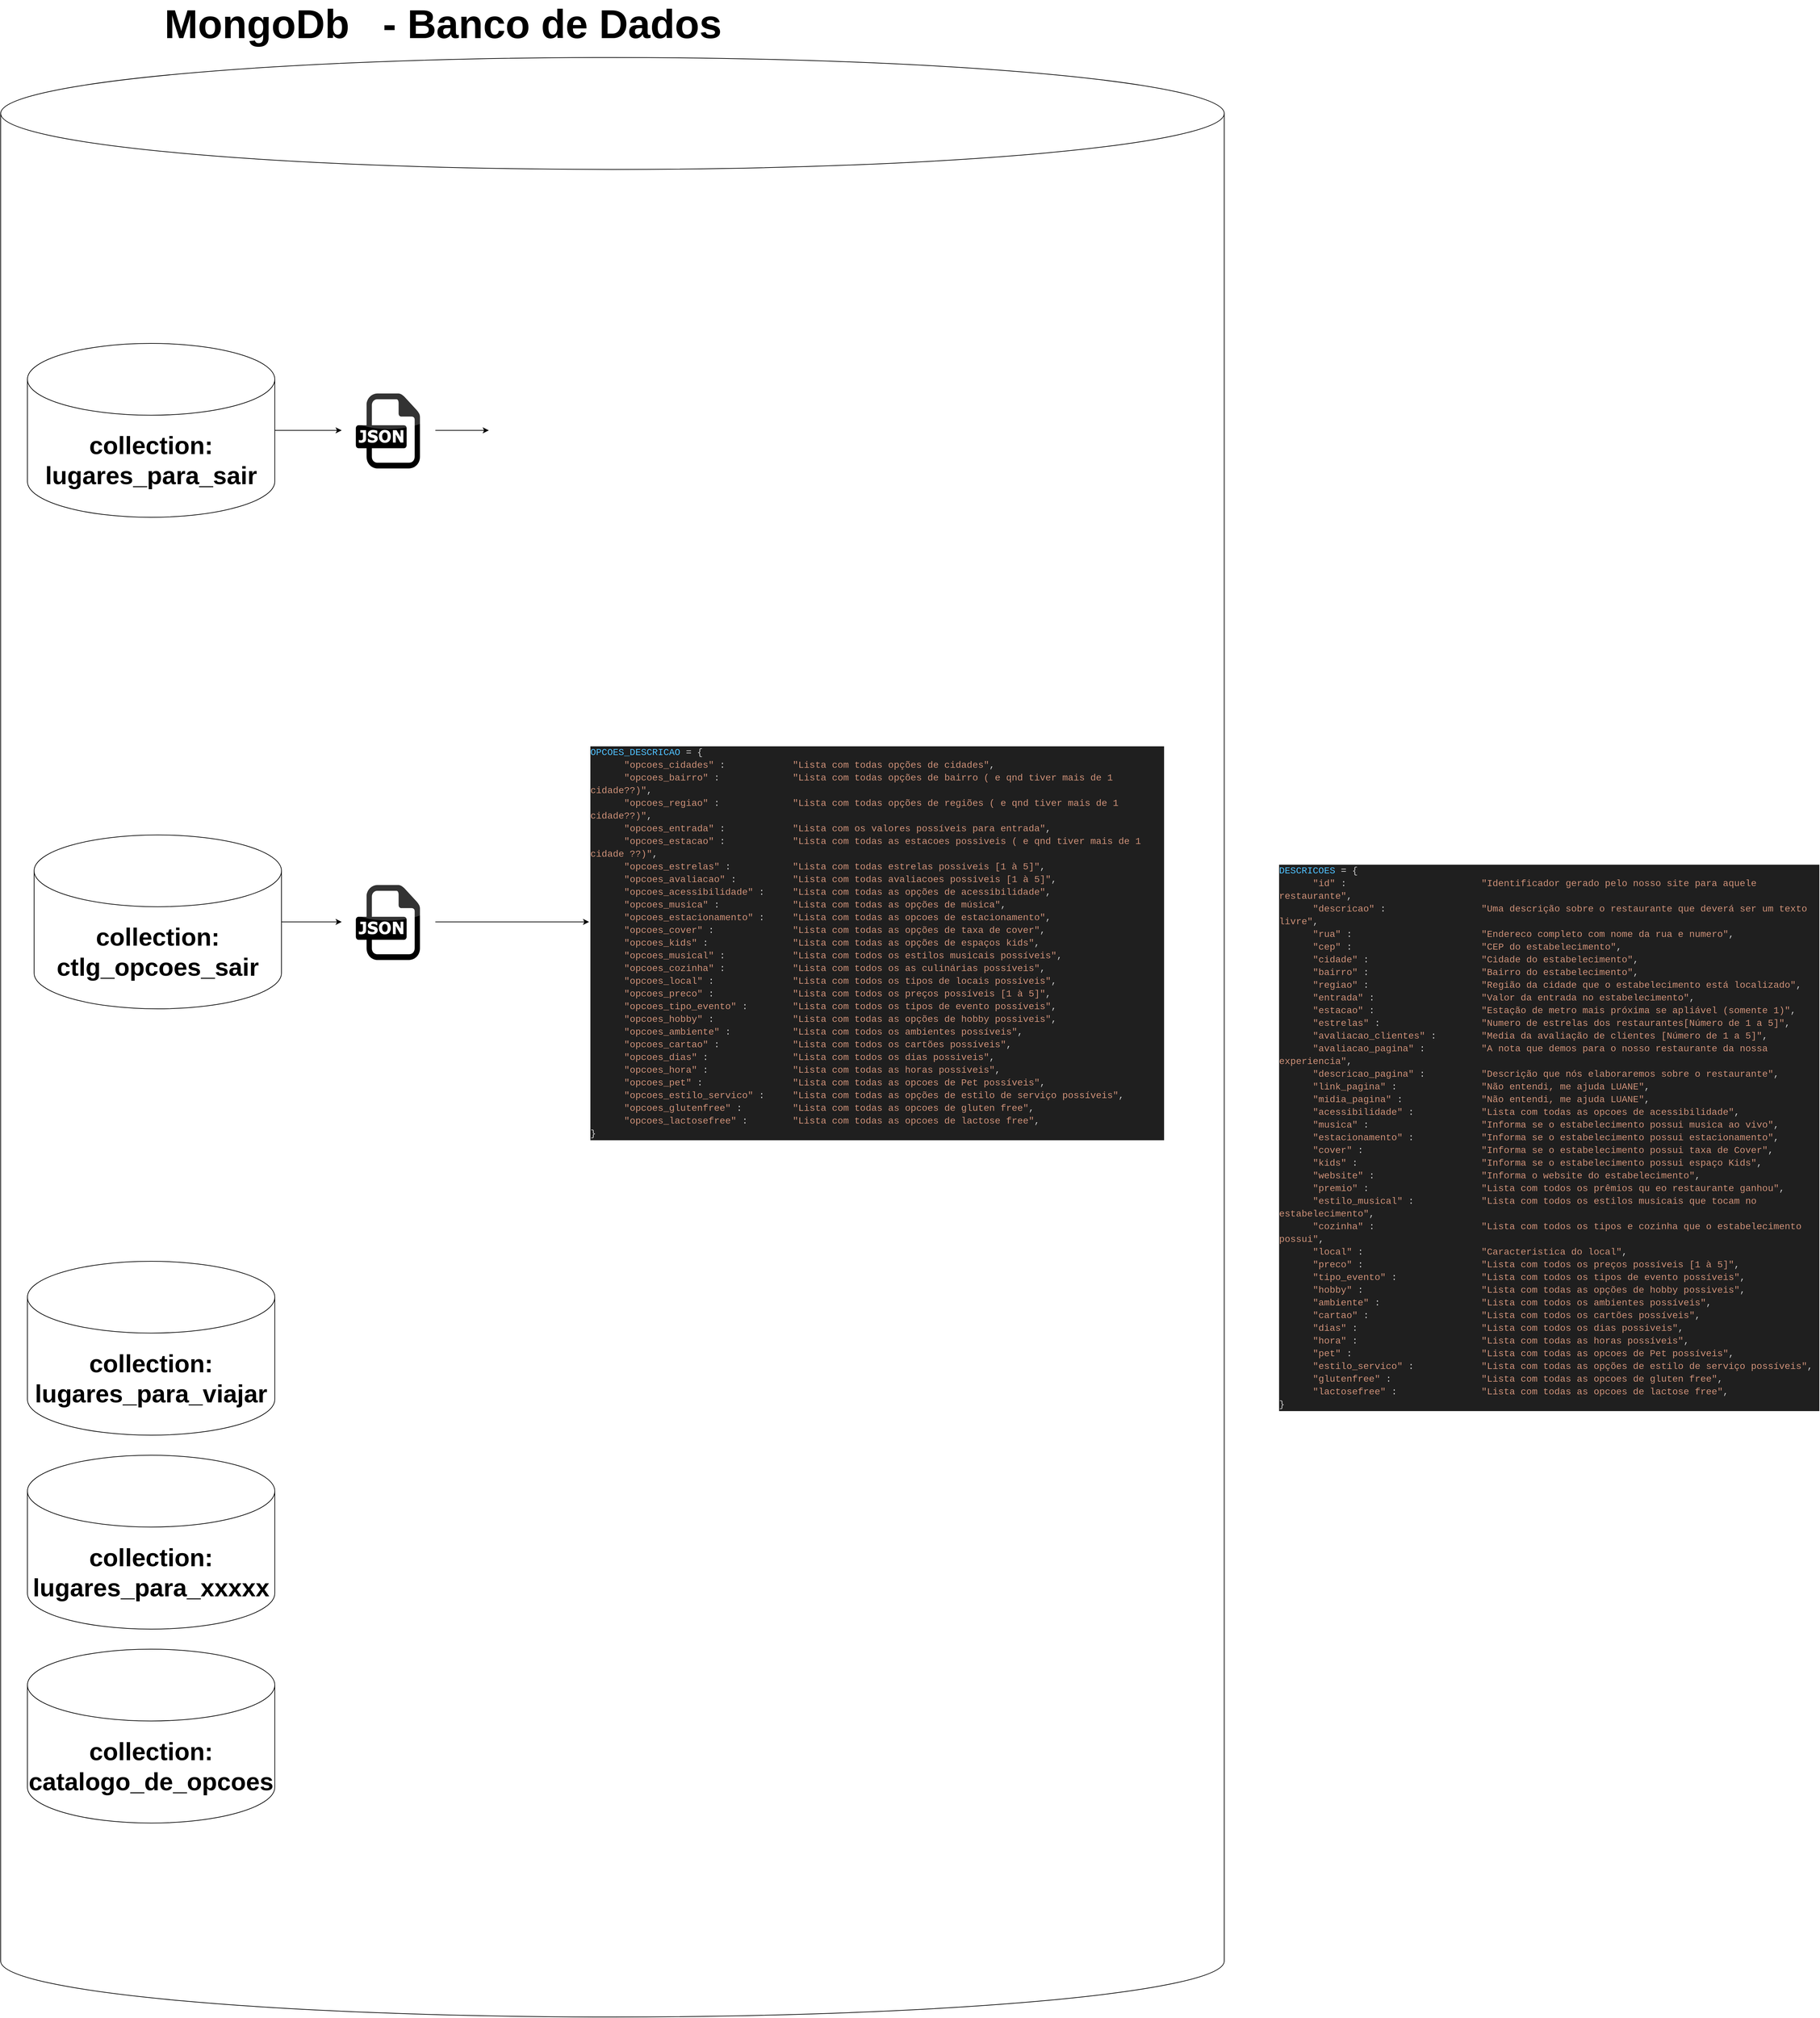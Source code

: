 <mxfile version="22.1.3" type="github">
  <diagram name="Travel And Dine - Banco de Dados" id="l2abdUlIpdZk-L6hSmc2">
    <mxGraphModel dx="2514" dy="1700" grid="1" gridSize="10" guides="1" tooltips="1" connect="1" arrows="1" fold="1" page="1" pageScale="1" pageWidth="50000" pageHeight="50000" math="0" shadow="0">
      <root>
        <mxCell id="0" />
        <mxCell id="1" parent="0" />
        <mxCell id="otfIkombBEl5gzPAVcly-1" value="" style="shape=cylinder3;whiteSpace=wrap;html=1;boundedLbl=1;backgroundOutline=1;size=83.667;" vertex="1" parent="1">
          <mxGeometry x="130" y="130" width="1830" height="2930" as="geometry" />
        </mxCell>
        <mxCell id="otfIkombBEl5gzPAVcly-2" value="&lt;span style=&quot;font-size: 60px;&quot;&gt;&lt;b style=&quot;font-size: 60px;&quot;&gt;MongoDb&amp;nbsp; &amp;nbsp;- Banco de Dados&amp;nbsp;&lt;/b&gt;&lt;/span&gt;" style="text;html=1;strokeColor=none;fillColor=none;align=center;verticalAlign=middle;whiteSpace=wrap;rounded=0;fontSize=60;" vertex="1" parent="1">
          <mxGeometry x="150" y="50" width="1300" height="60" as="geometry" />
        </mxCell>
        <mxCell id="otfIkombBEl5gzPAVcly-12" style="edgeStyle=orthogonalEdgeStyle;rounded=0;orthogonalLoop=1;jettySize=auto;html=1;" edge="1" parent="1" source="otfIkombBEl5gzPAVcly-4" target="otfIkombBEl5gzPAVcly-10">
          <mxGeometry relative="1" as="geometry" />
        </mxCell>
        <mxCell id="otfIkombBEl5gzPAVcly-4" value="collection:&lt;br style=&quot;font-size: 37px;&quot;&gt;lugares_para_sair" style="shape=cylinder3;whiteSpace=wrap;html=1;boundedLbl=1;backgroundOutline=1;size=53.667;fontSize=37;fontStyle=1" vertex="1" parent="1">
          <mxGeometry x="170" y="557.5" width="370" height="260" as="geometry" />
        </mxCell>
        <mxCell id="otfIkombBEl5gzPAVcly-19" style="edgeStyle=orthogonalEdgeStyle;rounded=0;orthogonalLoop=1;jettySize=auto;html=1;" edge="1" parent="1" source="otfIkombBEl5gzPAVcly-5" target="otfIkombBEl5gzPAVcly-18">
          <mxGeometry relative="1" as="geometry" />
        </mxCell>
        <mxCell id="otfIkombBEl5gzPAVcly-5" value="collection:&lt;br style=&quot;border-color: var(--border-color);&quot;&gt;ctlg_opcoes_sair" style="shape=cylinder3;whiteSpace=wrap;html=1;boundedLbl=1;backgroundOutline=1;size=53.667;fontSize=37;fontStyle=1" vertex="1" parent="1">
          <mxGeometry x="180" y="1292.5" width="370" height="260" as="geometry" />
        </mxCell>
        <mxCell id="otfIkombBEl5gzPAVcly-6" value="collection:&lt;br style=&quot;border-color: var(--border-color);&quot;&gt;lugares_para_viajar" style="shape=cylinder3;whiteSpace=wrap;html=1;boundedLbl=1;backgroundOutline=1;size=53.667;fontSize=37;fontStyle=1" vertex="1" parent="1">
          <mxGeometry x="170" y="1930" width="370" height="260" as="geometry" />
        </mxCell>
        <mxCell id="otfIkombBEl5gzPAVcly-7" value="collection:&lt;br style=&quot;font-size: 37px;&quot;&gt;lugares_para_xxxxx" style="shape=cylinder3;whiteSpace=wrap;html=1;boundedLbl=1;backgroundOutline=1;size=53.667;fontSize=37;fontStyle=1" vertex="1" parent="1">
          <mxGeometry x="170" y="2220" width="370" height="260" as="geometry" />
        </mxCell>
        <mxCell id="otfIkombBEl5gzPAVcly-8" value="collection:&lt;br style=&quot;font-size: 37px;&quot;&gt;catalogo_de_opcoes" style="shape=cylinder3;whiteSpace=wrap;html=1;boundedLbl=1;backgroundOutline=1;size=53.667;fontSize=37;fontStyle=1" vertex="1" parent="1">
          <mxGeometry x="170" y="2510" width="370" height="260" as="geometry" />
        </mxCell>
        <mxCell id="otfIkombBEl5gzPAVcly-15" value="" style="edgeStyle=orthogonalEdgeStyle;rounded=0;orthogonalLoop=1;jettySize=auto;html=1;" edge="1" parent="1" source="otfIkombBEl5gzPAVcly-10">
          <mxGeometry relative="1" as="geometry">
            <mxPoint x="860" y="687.5" as="targetPoint" />
          </mxGeometry>
        </mxCell>
        <mxCell id="otfIkombBEl5gzPAVcly-10" value="" style="dashed=0;outlineConnect=0;html=1;align=center;labelPosition=center;verticalLabelPosition=bottom;verticalAlign=top;shape=mxgraph.webicons.json;gradientColor=none;fillColor=none;" vertex="1" parent="1">
          <mxGeometry x="640" y="612.5" width="140.13" height="150" as="geometry" />
        </mxCell>
        <mxCell id="otfIkombBEl5gzPAVcly-22" style="edgeStyle=orthogonalEdgeStyle;rounded=0;orthogonalLoop=1;jettySize=auto;html=1;" edge="1" parent="1" source="otfIkombBEl5gzPAVcly-18" target="otfIkombBEl5gzPAVcly-21">
          <mxGeometry relative="1" as="geometry" />
        </mxCell>
        <mxCell id="otfIkombBEl5gzPAVcly-18" value="" style="dashed=0;outlineConnect=0;html=1;align=center;labelPosition=center;verticalLabelPosition=bottom;verticalAlign=top;shape=mxgraph.webicons.json;gradientColor=none;fillColor=none;" vertex="1" parent="1">
          <mxGeometry x="640" y="1347.5" width="140.13" height="150" as="geometry" />
        </mxCell>
        <mxCell id="otfIkombBEl5gzPAVcly-21" value="&lt;div style=&quot;color: rgb(204, 204, 204); background-color: rgb(31, 31, 31); font-family: Consolas, &amp;quot;Courier New&amp;quot;, monospace; font-weight: normal; font-size: 14px; line-height: 19px;&quot;&gt;&lt;div&gt;&lt;span style=&quot;color: #4fc1ff;&quot;&gt;OPCOES_DESCRICAO&lt;/span&gt;&lt;span style=&quot;color: #cccccc;&quot;&gt; &lt;/span&gt;&lt;span style=&quot;color: #d4d4d4;&quot;&gt;=&lt;/span&gt;&lt;span style=&quot;color: #cccccc;&quot;&gt; {&lt;/span&gt;&lt;/div&gt;&lt;div&gt;&lt;span style=&quot;color: #cccccc;&quot;&gt;&amp;nbsp; &amp;nbsp; &amp;nbsp; &lt;/span&gt;&lt;span style=&quot;color: #ce9178;&quot;&gt;&quot;opcoes_cidades&quot;&lt;/span&gt;&lt;span style=&quot;color: #cccccc;&quot;&gt; : &amp;nbsp; &amp;nbsp; &amp;nbsp; &amp;nbsp; &amp;nbsp; &amp;nbsp;&lt;/span&gt;&lt;span style=&quot;color: #ce9178;&quot;&gt;&quot;Lista com todas opções de cidades&quot;&lt;/span&gt;&lt;span style=&quot;color: #cccccc;&quot;&gt;,&lt;/span&gt;&lt;/div&gt;&lt;div&gt;&lt;span style=&quot;color: #cccccc;&quot;&gt;&amp;nbsp; &amp;nbsp; &amp;nbsp; &lt;/span&gt;&lt;span style=&quot;color: #ce9178;&quot;&gt;&quot;opcoes_bairro&quot;&lt;/span&gt;&lt;span style=&quot;color: #cccccc;&quot;&gt; : &amp;nbsp; &amp;nbsp; &amp;nbsp; &amp;nbsp; &amp;nbsp; &amp;nbsp; &lt;/span&gt;&lt;span style=&quot;color: #ce9178;&quot;&gt;&quot;Lista com todas opções de bairro ( e qnd tiver mais de 1 cidade??)&quot;&lt;/span&gt;&lt;span style=&quot;color: #cccccc;&quot;&gt;,&lt;/span&gt;&lt;/div&gt;&lt;div&gt;&lt;span style=&quot;color: #cccccc;&quot;&gt;&amp;nbsp; &amp;nbsp; &amp;nbsp; &lt;/span&gt;&lt;span style=&quot;color: #ce9178;&quot;&gt;&quot;opcoes_regiao&quot;&lt;/span&gt;&lt;span style=&quot;color: #cccccc;&quot;&gt; : &amp;nbsp; &amp;nbsp; &amp;nbsp; &amp;nbsp; &amp;nbsp; &amp;nbsp; &lt;/span&gt;&lt;span style=&quot;color: #ce9178;&quot;&gt;&quot;Lista com todas opções de regiões ( e qnd tiver mais de 1 cidade??)&quot;&lt;/span&gt;&lt;span style=&quot;color: #cccccc;&quot;&gt;,&lt;/span&gt;&lt;/div&gt;&lt;div&gt;&lt;span style=&quot;color: #cccccc;&quot;&gt;&amp;nbsp; &amp;nbsp; &amp;nbsp; &lt;/span&gt;&lt;span style=&quot;color: #ce9178;&quot;&gt;&quot;opcoes_entrada&quot;&lt;/span&gt;&lt;span style=&quot;color: #cccccc;&quot;&gt; : &amp;nbsp; &amp;nbsp; &amp;nbsp; &amp;nbsp; &amp;nbsp; &amp;nbsp;&lt;/span&gt;&lt;span style=&quot;color: #ce9178;&quot;&gt;&quot;Lista com os valores possíveis para entrada&quot;&lt;/span&gt;&lt;span style=&quot;color: #cccccc;&quot;&gt;,&lt;/span&gt;&lt;/div&gt;&lt;div&gt;&lt;span style=&quot;color: #cccccc;&quot;&gt;&amp;nbsp; &amp;nbsp; &amp;nbsp; &lt;/span&gt;&lt;span style=&quot;color: #ce9178;&quot;&gt;&quot;opcoes_estacao&quot;&lt;/span&gt;&lt;span style=&quot;color: #cccccc;&quot;&gt; : &amp;nbsp; &amp;nbsp; &amp;nbsp; &amp;nbsp; &amp;nbsp; &amp;nbsp;&lt;/span&gt;&lt;span style=&quot;color: #ce9178;&quot;&gt;&quot;Lista com todas as estacoes possiveis ( e qnd tiver mais de 1 cidade ??)&quot;&lt;/span&gt;&lt;span style=&quot;color: #cccccc;&quot;&gt;,&lt;/span&gt;&lt;/div&gt;&lt;div&gt;&lt;span style=&quot;color: #cccccc;&quot;&gt;&amp;nbsp; &amp;nbsp; &amp;nbsp; &lt;/span&gt;&lt;span style=&quot;color: #ce9178;&quot;&gt;&quot;opcoes_estrelas&quot;&lt;/span&gt;&lt;span style=&quot;color: #cccccc;&quot;&gt; : &amp;nbsp; &amp;nbsp; &amp;nbsp; &amp;nbsp; &amp;nbsp; &lt;/span&gt;&lt;span style=&quot;color: #ce9178;&quot;&gt;&quot;Lista com todas estrelas possiveis [1 à 5]&quot;&lt;/span&gt;&lt;span style=&quot;color: #cccccc;&quot;&gt;,&lt;/span&gt;&lt;/div&gt;&lt;div&gt;&lt;span style=&quot;color: #cccccc;&quot;&gt;&amp;nbsp; &amp;nbsp; &amp;nbsp; &lt;/span&gt;&lt;span style=&quot;color: #ce9178;&quot;&gt;&quot;opcoes_avaliacao&quot;&lt;/span&gt;&lt;span style=&quot;color: #cccccc;&quot;&gt; : &amp;nbsp; &amp;nbsp; &amp;nbsp; &amp;nbsp; &amp;nbsp;&lt;/span&gt;&lt;span style=&quot;color: #ce9178;&quot;&gt;&quot;Lista com todas avaliacoes possiveis [1 à 5]&quot;&lt;/span&gt;&lt;span style=&quot;color: #cccccc;&quot;&gt;,&lt;/span&gt;&lt;/div&gt;&lt;div&gt;&lt;span style=&quot;color: #cccccc;&quot;&gt;&amp;nbsp; &amp;nbsp; &amp;nbsp; &lt;/span&gt;&lt;span style=&quot;color: #ce9178;&quot;&gt;&quot;opcoes_acessibilidade&quot;&lt;/span&gt;&lt;span style=&quot;color: #cccccc;&quot;&gt; : &amp;nbsp; &amp;nbsp; &lt;/span&gt;&lt;span style=&quot;color: #ce9178;&quot;&gt;&quot;Lista com todas as opções de acessibilidade&quot;&lt;/span&gt;&lt;span style=&quot;color: #cccccc;&quot;&gt;,&lt;/span&gt;&lt;/div&gt;&lt;div&gt;&lt;span style=&quot;color: #cccccc;&quot;&gt;&amp;nbsp; &amp;nbsp; &amp;nbsp; &lt;/span&gt;&lt;span style=&quot;color: #ce9178;&quot;&gt;&quot;opcoes_musica&quot;&lt;/span&gt;&lt;span style=&quot;color: #cccccc;&quot;&gt; : &amp;nbsp; &amp;nbsp; &amp;nbsp; &amp;nbsp; &amp;nbsp; &amp;nbsp; &lt;/span&gt;&lt;span style=&quot;color: #ce9178;&quot;&gt;&quot;Lista com todas as opções de música&quot;&lt;/span&gt;&lt;span style=&quot;color: #cccccc;&quot;&gt;,&lt;/span&gt;&lt;/div&gt;&lt;div&gt;&lt;span style=&quot;color: #cccccc;&quot;&gt;&amp;nbsp; &amp;nbsp; &amp;nbsp; &lt;/span&gt;&lt;span style=&quot;color: #ce9178;&quot;&gt;&quot;opcoes_estacionamento&quot;&lt;/span&gt;&lt;span style=&quot;color: #cccccc;&quot;&gt; : &amp;nbsp; &amp;nbsp; &lt;/span&gt;&lt;span style=&quot;color: #ce9178;&quot;&gt;&quot;Lista com todas as opcoes de estacionamento&quot;&lt;/span&gt;&lt;span style=&quot;color: #cccccc;&quot;&gt;,&lt;/span&gt;&lt;/div&gt;&lt;div&gt;&lt;span style=&quot;color: #cccccc;&quot;&gt;&amp;nbsp; &amp;nbsp; &amp;nbsp; &lt;/span&gt;&lt;span style=&quot;color: #ce9178;&quot;&gt;&quot;opcoes_cover&quot;&lt;/span&gt;&lt;span style=&quot;color: #cccccc;&quot;&gt; : &amp;nbsp; &amp;nbsp; &amp;nbsp; &amp;nbsp; &amp;nbsp; &amp;nbsp; &amp;nbsp;&lt;/span&gt;&lt;span style=&quot;color: #ce9178;&quot;&gt;&quot;Lista com todas as opções de taxa de cover&quot;&lt;/span&gt;&lt;span style=&quot;color: #cccccc;&quot;&gt;,&lt;/span&gt;&lt;/div&gt;&lt;div&gt;&lt;span style=&quot;color: #cccccc;&quot;&gt;&amp;nbsp; &amp;nbsp; &amp;nbsp; &lt;/span&gt;&lt;span style=&quot;color: #ce9178;&quot;&gt;&quot;opcoes_kids&quot;&lt;/span&gt;&lt;span style=&quot;color: #cccccc;&quot;&gt; : &amp;nbsp; &amp;nbsp; &amp;nbsp; &amp;nbsp; &amp;nbsp; &amp;nbsp; &amp;nbsp; &lt;/span&gt;&lt;span style=&quot;color: #ce9178;&quot;&gt;&quot;Lista com todas as opções de espaços kids&quot;&lt;/span&gt;&lt;span style=&quot;color: #cccccc;&quot;&gt;,&lt;/span&gt;&lt;/div&gt;&lt;div&gt;&lt;span style=&quot;color: #cccccc;&quot;&gt;&amp;nbsp; &amp;nbsp; &amp;nbsp; &lt;/span&gt;&lt;span style=&quot;color: #ce9178;&quot;&gt;&quot;opcoes_musical&quot;&lt;/span&gt;&lt;span style=&quot;color: #cccccc;&quot;&gt; : &amp;nbsp; &amp;nbsp; &amp;nbsp; &amp;nbsp; &amp;nbsp; &amp;nbsp;&lt;/span&gt;&lt;span style=&quot;color: #ce9178;&quot;&gt;&quot;Lista com todos os estilos musicais possíveis&quot;&lt;/span&gt;&lt;span style=&quot;color: #cccccc;&quot;&gt;,&lt;/span&gt;&lt;/div&gt;&lt;div&gt;&lt;span style=&quot;color: #cccccc;&quot;&gt;&amp;nbsp; &amp;nbsp; &amp;nbsp; &lt;/span&gt;&lt;span style=&quot;color: #ce9178;&quot;&gt;&quot;opcoes_cozinha&quot;&lt;/span&gt;&lt;span style=&quot;color: #cccccc;&quot;&gt; : &amp;nbsp; &amp;nbsp; &amp;nbsp; &amp;nbsp; &amp;nbsp; &amp;nbsp;&lt;/span&gt;&lt;span style=&quot;color: #ce9178;&quot;&gt;&quot;Lista com todos os as culinárias possíveis&quot;&lt;/span&gt;&lt;span style=&quot;color: #cccccc;&quot;&gt;,&lt;/span&gt;&lt;/div&gt;&lt;div&gt;&lt;span style=&quot;color: #cccccc;&quot;&gt;&amp;nbsp; &amp;nbsp; &amp;nbsp; &lt;/span&gt;&lt;span style=&quot;color: #ce9178;&quot;&gt;&quot;opcoes_local&quot;&lt;/span&gt;&lt;span style=&quot;color: #cccccc;&quot;&gt; : &amp;nbsp; &amp;nbsp; &amp;nbsp; &amp;nbsp; &amp;nbsp; &amp;nbsp; &amp;nbsp;&lt;/span&gt;&lt;span style=&quot;color: #ce9178;&quot;&gt;&quot;Lista com todos os tipos de locais possíveis&quot;&lt;/span&gt;&lt;span style=&quot;color: #cccccc;&quot;&gt;,&lt;/span&gt;&lt;/div&gt;&lt;div&gt;&lt;span style=&quot;color: #cccccc;&quot;&gt;&amp;nbsp; &amp;nbsp; &amp;nbsp; &lt;/span&gt;&lt;span style=&quot;color: #ce9178;&quot;&gt;&quot;opcoes_preco&quot;&lt;/span&gt;&lt;span style=&quot;color: #cccccc;&quot;&gt; : &amp;nbsp; &amp;nbsp; &amp;nbsp; &amp;nbsp; &amp;nbsp; &amp;nbsp; &amp;nbsp;&lt;/span&gt;&lt;span style=&quot;color: #ce9178;&quot;&gt;&quot;Lista com todos os preços possíveis [1 à 5]&quot;&lt;/span&gt;&lt;span style=&quot;color: #cccccc;&quot;&gt;,&lt;/span&gt;&lt;/div&gt;&lt;div&gt;&lt;span style=&quot;color: #cccccc;&quot;&gt;&amp;nbsp; &amp;nbsp; &amp;nbsp; &lt;/span&gt;&lt;span style=&quot;color: #ce9178;&quot;&gt;&quot;opcoes_tipo_evento&quot;&lt;/span&gt;&lt;span style=&quot;color: #cccccc;&quot;&gt; : &amp;nbsp; &amp;nbsp; &amp;nbsp; &amp;nbsp;&lt;/span&gt;&lt;span style=&quot;color: #ce9178;&quot;&gt;&quot;Lista com todos os tipos de evento possíveis&quot;&lt;/span&gt;&lt;span style=&quot;color: #cccccc;&quot;&gt;,&lt;/span&gt;&lt;/div&gt;&lt;div&gt;&lt;span style=&quot;color: #cccccc;&quot;&gt;&amp;nbsp; &amp;nbsp; &amp;nbsp; &lt;/span&gt;&lt;span style=&quot;color: #ce9178;&quot;&gt;&quot;opcoes_hobby&quot;&lt;/span&gt;&lt;span style=&quot;color: #cccccc;&quot;&gt; : &amp;nbsp; &amp;nbsp; &amp;nbsp; &amp;nbsp; &amp;nbsp; &amp;nbsp; &amp;nbsp;&lt;/span&gt;&lt;span style=&quot;color: #ce9178;&quot;&gt;&quot;Lista com todas as opções de hobby possiveis&quot;&lt;/span&gt;&lt;span style=&quot;color: #cccccc;&quot;&gt;,&lt;/span&gt;&lt;/div&gt;&lt;div&gt;&lt;span style=&quot;color: #cccccc;&quot;&gt;&amp;nbsp; &amp;nbsp; &amp;nbsp; &lt;/span&gt;&lt;span style=&quot;color: #ce9178;&quot;&gt;&quot;opcoes_ambiente&quot;&lt;/span&gt;&lt;span style=&quot;color: #cccccc;&quot;&gt; : &amp;nbsp; &amp;nbsp; &amp;nbsp; &amp;nbsp; &amp;nbsp; &lt;/span&gt;&lt;span style=&quot;color: #ce9178;&quot;&gt;&quot;Lista com todos os ambientes possíveis&quot;&lt;/span&gt;&lt;span style=&quot;color: #cccccc;&quot;&gt;,&lt;/span&gt;&lt;/div&gt;&lt;div&gt;&lt;span style=&quot;color: #cccccc;&quot;&gt;&amp;nbsp; &amp;nbsp; &amp;nbsp; &lt;/span&gt;&lt;span style=&quot;color: #ce9178;&quot;&gt;&quot;opcoes_cartao&quot;&lt;/span&gt;&lt;span style=&quot;color: #cccccc;&quot;&gt; : &amp;nbsp; &amp;nbsp; &amp;nbsp; &amp;nbsp; &amp;nbsp; &amp;nbsp; &lt;/span&gt;&lt;span style=&quot;color: #ce9178;&quot;&gt;&quot;Lista com todos os cartões possíveis&quot;&lt;/span&gt;&lt;span style=&quot;color: #cccccc;&quot;&gt;,&lt;/span&gt;&lt;/div&gt;&lt;div&gt;&lt;span style=&quot;color: #cccccc;&quot;&gt;&amp;nbsp; &amp;nbsp; &amp;nbsp; &lt;/span&gt;&lt;span style=&quot;color: #ce9178;&quot;&gt;&quot;opcoes_dias&quot;&lt;/span&gt;&lt;span style=&quot;color: #cccccc;&quot;&gt; : &amp;nbsp; &amp;nbsp; &amp;nbsp; &amp;nbsp; &amp;nbsp; &amp;nbsp; &amp;nbsp; &lt;/span&gt;&lt;span style=&quot;color: #ce9178;&quot;&gt;&quot;Lista com todos os dias possiveis&quot;&lt;/span&gt;&lt;span style=&quot;color: #cccccc;&quot;&gt;,&lt;/span&gt;&lt;/div&gt;&lt;div&gt;&lt;span style=&quot;color: #cccccc;&quot;&gt;&amp;nbsp; &amp;nbsp; &amp;nbsp; &lt;/span&gt;&lt;span style=&quot;color: #ce9178;&quot;&gt;&quot;opcoes_hora&quot;&lt;/span&gt;&lt;span style=&quot;color: #cccccc;&quot;&gt; : &amp;nbsp; &amp;nbsp; &amp;nbsp; &amp;nbsp; &amp;nbsp; &amp;nbsp; &amp;nbsp; &lt;/span&gt;&lt;span style=&quot;color: #ce9178;&quot;&gt;&quot;Lista com todas as horas possíveis&quot;&lt;/span&gt;&lt;span style=&quot;color: #cccccc;&quot;&gt;,&lt;/span&gt;&lt;/div&gt;&lt;div&gt;&lt;span style=&quot;color: #cccccc;&quot;&gt;&amp;nbsp; &amp;nbsp; &amp;nbsp; &lt;/span&gt;&lt;span style=&quot;color: #ce9178;&quot;&gt;&quot;opcoes_pet&quot;&lt;/span&gt;&lt;span style=&quot;color: #cccccc;&quot;&gt; : &amp;nbsp; &amp;nbsp; &amp;nbsp; &amp;nbsp; &amp;nbsp; &amp;nbsp; &amp;nbsp; &amp;nbsp;&lt;/span&gt;&lt;span style=&quot;color: #ce9178;&quot;&gt;&quot;Lista com todas as opcoes de Pet possíveis&quot;&lt;/span&gt;&lt;span style=&quot;color: #cccccc;&quot;&gt;,&lt;/span&gt;&lt;/div&gt;&lt;div&gt;&lt;span style=&quot;color: #cccccc;&quot;&gt;&amp;nbsp; &amp;nbsp; &amp;nbsp; &lt;/span&gt;&lt;span style=&quot;color: #ce9178;&quot;&gt;&quot;opcoes_estilo_servico&quot;&lt;/span&gt;&lt;span style=&quot;color: #cccccc;&quot;&gt; : &amp;nbsp; &amp;nbsp; &lt;/span&gt;&lt;span style=&quot;color: #ce9178;&quot;&gt;&quot;Lista com todas as opções de estilo de serviço possíveis&quot;&lt;/span&gt;&lt;span style=&quot;color: #cccccc;&quot;&gt;,&lt;/span&gt;&lt;/div&gt;&lt;div&gt;&lt;span style=&quot;color: #cccccc;&quot;&gt;&amp;nbsp; &amp;nbsp; &amp;nbsp; &lt;/span&gt;&lt;span style=&quot;color: #ce9178;&quot;&gt;&quot;opcoes_glutenfree&quot;&lt;/span&gt;&lt;span style=&quot;color: #cccccc;&quot;&gt; : &amp;nbsp; &amp;nbsp; &amp;nbsp; &amp;nbsp; &lt;/span&gt;&lt;span style=&quot;color: #ce9178;&quot;&gt;&quot;Lista com todas as opcoes de gluten free&quot;&lt;/span&gt;&lt;span style=&quot;color: #cccccc;&quot;&gt;,&lt;/span&gt;&lt;/div&gt;&lt;div&gt;&lt;span style=&quot;color: #cccccc;&quot;&gt;&amp;nbsp; &amp;nbsp; &amp;nbsp; &lt;/span&gt;&lt;span style=&quot;color: #ce9178;&quot;&gt;&quot;opcoes_lactosefree&quot;&lt;/span&gt;&lt;span style=&quot;color: #cccccc;&quot;&gt; : &amp;nbsp; &amp;nbsp; &amp;nbsp; &amp;nbsp;&lt;/span&gt;&lt;span style=&quot;color: #ce9178;&quot;&gt;&quot;Lista com todas as opcoes de lactose free&quot;&lt;/span&gt;&lt;span style=&quot;color: #cccccc;&quot;&gt;,&lt;/span&gt;&lt;/div&gt;&lt;div&gt;&lt;span style=&quot;color: #cccccc;&quot;&gt;}&lt;/span&gt;&lt;/div&gt;&lt;/div&gt;" style="text;whiteSpace=wrap;html=1;" vertex="1" parent="1">
          <mxGeometry x="1010" y="1152.5" width="860" height="540" as="geometry" />
        </mxCell>
        <mxCell id="otfIkombBEl5gzPAVcly-23" value="&lt;div style=&quot;color: rgb(204, 204, 204); background-color: rgb(31, 31, 31); font-family: Consolas, &amp;quot;Courier New&amp;quot;, monospace; font-weight: normal; font-size: 14px; line-height: 19px;&quot;&gt;&lt;div&gt;&lt;span style=&quot;color: #4fc1ff;&quot;&gt;DESCRICOES&lt;/span&gt;&lt;span style=&quot;color: #cccccc;&quot;&gt; &lt;/span&gt;&lt;span style=&quot;color: #d4d4d4;&quot;&gt;=&lt;/span&gt;&lt;span style=&quot;color: #cccccc;&quot;&gt; {&lt;/span&gt;&lt;/div&gt;&lt;div&gt;&lt;span style=&quot;color: #cccccc;&quot;&gt;&amp;nbsp; &amp;nbsp; &amp;nbsp; &lt;/span&gt;&lt;span style=&quot;color: #ce9178;&quot;&gt;&quot;id&quot;&lt;/span&gt;&lt;span style=&quot;color: #cccccc;&quot;&gt; : &amp;nbsp; &amp;nbsp; &amp;nbsp; &amp;nbsp; &amp;nbsp; &amp;nbsp; &amp;nbsp; &amp;nbsp; &amp;nbsp; &amp;nbsp; &amp;nbsp; &amp;nbsp;&lt;/span&gt;&lt;span style=&quot;color: #ce9178;&quot;&gt;&quot;Identificador gerado pelo nosso site para aquele restaurante&quot;&lt;/span&gt;&lt;span style=&quot;color: #cccccc;&quot;&gt;,&lt;/span&gt;&lt;/div&gt;&lt;div&gt;&lt;span style=&quot;color: #cccccc;&quot;&gt;&amp;nbsp; &amp;nbsp; &amp;nbsp; &lt;/span&gt;&lt;span style=&quot;color: #ce9178;&quot;&gt;&quot;descricao&quot;&lt;/span&gt;&lt;span style=&quot;color: #cccccc;&quot;&gt; : &amp;nbsp; &amp;nbsp; &amp;nbsp; &amp;nbsp; &amp;nbsp; &amp;nbsp; &amp;nbsp; &amp;nbsp; &lt;/span&gt;&lt;span style=&quot;color: #ce9178;&quot;&gt;&quot;Uma descrição sobre o restaurante que deverá ser um texto livre&quot;&lt;/span&gt;&lt;span style=&quot;color: #cccccc;&quot;&gt;,&lt;/span&gt;&lt;/div&gt;&lt;div&gt;&lt;span style=&quot;color: #cccccc;&quot;&gt;&amp;nbsp; &amp;nbsp; &amp;nbsp; &lt;/span&gt;&lt;span style=&quot;color: #ce9178;&quot;&gt;&quot;rua&quot;&lt;/span&gt;&lt;span style=&quot;color: #cccccc;&quot;&gt; : &amp;nbsp; &amp;nbsp; &amp;nbsp; &amp;nbsp; &amp;nbsp; &amp;nbsp; &amp;nbsp; &amp;nbsp; &amp;nbsp; &amp;nbsp; &amp;nbsp; &lt;/span&gt;&lt;span style=&quot;color: #ce9178;&quot;&gt;&quot;Endereco completo com nome da rua e numero&quot;&lt;/span&gt;&lt;span style=&quot;color: #cccccc;&quot;&gt;,&lt;/span&gt;&lt;/div&gt;&lt;div&gt;&lt;span style=&quot;color: #cccccc;&quot;&gt;&amp;nbsp; &amp;nbsp; &amp;nbsp; &lt;/span&gt;&lt;span style=&quot;color: #ce9178;&quot;&gt;&quot;cep&quot;&lt;/span&gt;&lt;span style=&quot;color: #cccccc;&quot;&gt; : &amp;nbsp; &amp;nbsp; &amp;nbsp; &amp;nbsp; &amp;nbsp; &amp;nbsp; &amp;nbsp; &amp;nbsp; &amp;nbsp; &amp;nbsp; &amp;nbsp; &lt;/span&gt;&lt;span style=&quot;color: #ce9178;&quot;&gt;&quot;CEP do estabelecimento&quot;&lt;/span&gt;&lt;span style=&quot;color: #cccccc;&quot;&gt;,&lt;/span&gt;&lt;/div&gt;&lt;div&gt;&lt;span style=&quot;color: #cccccc;&quot;&gt;&amp;nbsp; &amp;nbsp; &amp;nbsp; &lt;/span&gt;&lt;span style=&quot;color: #ce9178;&quot;&gt;&quot;cidade&quot;&lt;/span&gt;&lt;span style=&quot;color: #cccccc;&quot;&gt; : &amp;nbsp; &amp;nbsp; &amp;nbsp; &amp;nbsp; &amp;nbsp; &amp;nbsp; &amp;nbsp; &amp;nbsp; &amp;nbsp; &amp;nbsp;&lt;/span&gt;&lt;span style=&quot;color: #ce9178;&quot;&gt;&quot;Cidade do estabelecimento&quot;&lt;/span&gt;&lt;span style=&quot;color: #cccccc;&quot;&gt;,&lt;/span&gt;&lt;/div&gt;&lt;div&gt;&lt;span style=&quot;color: #cccccc;&quot;&gt;&amp;nbsp; &amp;nbsp; &amp;nbsp; &lt;/span&gt;&lt;span style=&quot;color: #ce9178;&quot;&gt;&quot;bairro&quot;&lt;/span&gt;&lt;span style=&quot;color: #cccccc;&quot;&gt; : &amp;nbsp; &amp;nbsp; &amp;nbsp; &amp;nbsp; &amp;nbsp; &amp;nbsp; &amp;nbsp; &amp;nbsp; &amp;nbsp; &amp;nbsp;&lt;/span&gt;&lt;span style=&quot;color: #ce9178;&quot;&gt;&quot;Bairro do estabelecimento&quot;&lt;/span&gt;&lt;span style=&quot;color: #cccccc;&quot;&gt;,&lt;/span&gt;&lt;/div&gt;&lt;div&gt;&lt;span style=&quot;color: #cccccc;&quot;&gt;&amp;nbsp; &amp;nbsp; &amp;nbsp; &lt;/span&gt;&lt;span style=&quot;color: #ce9178;&quot;&gt;&quot;regiao&quot;&lt;/span&gt;&lt;span style=&quot;color: #cccccc;&quot;&gt; : &amp;nbsp; &amp;nbsp; &amp;nbsp; &amp;nbsp; &amp;nbsp; &amp;nbsp; &amp;nbsp; &amp;nbsp; &amp;nbsp; &amp;nbsp;&lt;/span&gt;&lt;span style=&quot;color: #ce9178;&quot;&gt;&quot;Região da cidade que o estabelecimento está localizado&quot;&lt;/span&gt;&lt;span style=&quot;color: #cccccc;&quot;&gt;,&lt;/span&gt;&lt;/div&gt;&lt;div&gt;&lt;span style=&quot;color: #cccccc;&quot;&gt;&amp;nbsp; &amp;nbsp; &amp;nbsp; &lt;/span&gt;&lt;span style=&quot;color: #ce9178;&quot;&gt;&quot;entrada&quot;&lt;/span&gt;&lt;span style=&quot;color: #cccccc;&quot;&gt; : &amp;nbsp; &amp;nbsp; &amp;nbsp; &amp;nbsp; &amp;nbsp; &amp;nbsp; &amp;nbsp; &amp;nbsp; &amp;nbsp; &lt;/span&gt;&lt;span style=&quot;color: #ce9178;&quot;&gt;&quot;Valor da entrada no estabelecimento&quot;&lt;/span&gt;&lt;span style=&quot;color: #cccccc;&quot;&gt;,&lt;/span&gt;&lt;/div&gt;&lt;div&gt;&lt;span style=&quot;color: #cccccc;&quot;&gt;&amp;nbsp; &amp;nbsp; &amp;nbsp; &lt;/span&gt;&lt;span style=&quot;color: #ce9178;&quot;&gt;&quot;estacao&quot;&lt;/span&gt;&lt;span style=&quot;color: #cccccc;&quot;&gt; : &amp;nbsp; &amp;nbsp; &amp;nbsp; &amp;nbsp; &amp;nbsp; &amp;nbsp; &amp;nbsp; &amp;nbsp; &amp;nbsp; &lt;/span&gt;&lt;span style=&quot;color: #ce9178;&quot;&gt;&quot;Estação de metro mais próxima se apliável (somente 1)&quot;&lt;/span&gt;&lt;span style=&quot;color: #cccccc;&quot;&gt;,&lt;/span&gt;&lt;/div&gt;&lt;div&gt;&lt;span style=&quot;color: #cccccc;&quot;&gt;&amp;nbsp; &amp;nbsp; &amp;nbsp; &lt;/span&gt;&lt;span style=&quot;color: #ce9178;&quot;&gt;&quot;estrelas&quot;&lt;/span&gt;&lt;span style=&quot;color: #cccccc;&quot;&gt; : &amp;nbsp; &amp;nbsp; &amp;nbsp; &amp;nbsp; &amp;nbsp; &amp;nbsp; &amp;nbsp; &amp;nbsp; &amp;nbsp;&lt;/span&gt;&lt;span style=&quot;color: #ce9178;&quot;&gt;&quot;Numero de estrelas dos restaurantes[Número de 1 a 5]&quot;&lt;/span&gt;&lt;span style=&quot;color: #cccccc;&quot;&gt;,&lt;/span&gt;&lt;/div&gt;&lt;div&gt;&lt;span style=&quot;color: #cccccc;&quot;&gt;&amp;nbsp; &amp;nbsp; &amp;nbsp; &lt;/span&gt;&lt;span style=&quot;color: #ce9178;&quot;&gt;&quot;avaliacao_clientes&quot;&lt;/span&gt;&lt;span style=&quot;color: #cccccc;&quot;&gt; : &amp;nbsp; &amp;nbsp; &amp;nbsp; &amp;nbsp;&lt;/span&gt;&lt;span style=&quot;color: #ce9178;&quot;&gt;&quot;Media da avaliação de clientes [Número de 1 a 5]&quot;&lt;/span&gt;&lt;span style=&quot;color: #cccccc;&quot;&gt;,&lt;/span&gt;&lt;/div&gt;&lt;div&gt;&lt;span style=&quot;color: #cccccc;&quot;&gt;&amp;nbsp; &amp;nbsp; &amp;nbsp; &lt;/span&gt;&lt;span style=&quot;color: #ce9178;&quot;&gt;&quot;avaliacao_pagina&quot;&lt;/span&gt;&lt;span style=&quot;color: #cccccc;&quot;&gt; : &amp;nbsp; &amp;nbsp; &amp;nbsp; &amp;nbsp; &amp;nbsp;&lt;/span&gt;&lt;span style=&quot;color: #ce9178;&quot;&gt;&quot;A nota que demos para o nosso restaurante da nossa experiencia&quot;&lt;/span&gt;&lt;span style=&quot;color: #cccccc;&quot;&gt;,&lt;/span&gt;&lt;/div&gt;&lt;div&gt;&lt;span style=&quot;color: #cccccc;&quot;&gt;&amp;nbsp; &amp;nbsp; &amp;nbsp; &lt;/span&gt;&lt;span style=&quot;color: #ce9178;&quot;&gt;&quot;descricao_pagina&quot;&lt;/span&gt;&lt;span style=&quot;color: #cccccc;&quot;&gt; : &amp;nbsp; &amp;nbsp; &amp;nbsp; &amp;nbsp; &amp;nbsp;&lt;/span&gt;&lt;span style=&quot;color: #ce9178;&quot;&gt;&quot;Descrição que nós elaboraremos sobre o restaurante&quot;&lt;/span&gt;&lt;span style=&quot;color: #cccccc;&quot;&gt;,&lt;/span&gt;&lt;/div&gt;&lt;div&gt;&lt;span style=&quot;color: #cccccc;&quot;&gt;&amp;nbsp; &amp;nbsp; &amp;nbsp; &lt;/span&gt;&lt;span style=&quot;color: #ce9178;&quot;&gt;&quot;link_pagina&quot;&lt;/span&gt;&lt;span style=&quot;color: #cccccc;&quot;&gt; : &amp;nbsp; &amp;nbsp; &amp;nbsp; &amp;nbsp; &amp;nbsp; &amp;nbsp; &amp;nbsp; &lt;/span&gt;&lt;span style=&quot;color: #ce9178;&quot;&gt;&quot;Não entendi, me ajuda LUANE&quot;&lt;/span&gt;&lt;span style=&quot;color: #cccccc;&quot;&gt;,&lt;/span&gt;&lt;/div&gt;&lt;div&gt;&lt;span style=&quot;color: #cccccc;&quot;&gt;&amp;nbsp; &amp;nbsp; &amp;nbsp; &lt;/span&gt;&lt;span style=&quot;color: #ce9178;&quot;&gt;&quot;midia_pagina&quot;&lt;/span&gt;&lt;span style=&quot;color: #cccccc;&quot;&gt; : &amp;nbsp; &amp;nbsp; &amp;nbsp; &amp;nbsp; &amp;nbsp; &amp;nbsp; &amp;nbsp;&lt;/span&gt;&lt;span style=&quot;color: #ce9178;&quot;&gt;&quot;Não entendi, me ajuda LUANE&quot;&lt;/span&gt;&lt;span style=&quot;color: #cccccc;&quot;&gt;,&lt;/span&gt;&lt;/div&gt;&lt;div&gt;&lt;span style=&quot;color: #cccccc;&quot;&gt;&amp;nbsp; &amp;nbsp; &amp;nbsp; &lt;/span&gt;&lt;span style=&quot;color: #ce9178;&quot;&gt;&quot;acessibilidade&quot;&lt;/span&gt;&lt;span style=&quot;color: #cccccc;&quot;&gt; : &amp;nbsp; &amp;nbsp; &amp;nbsp; &amp;nbsp; &amp;nbsp; &amp;nbsp;&lt;/span&gt;&lt;span style=&quot;color: #ce9178;&quot;&gt;&quot;Lista com todas as opcoes de acessibilidade&quot;&lt;/span&gt;&lt;span style=&quot;color: #cccccc;&quot;&gt;,&lt;/span&gt;&lt;/div&gt;&lt;div&gt;&lt;span style=&quot;color: #cccccc;&quot;&gt;&amp;nbsp; &amp;nbsp; &amp;nbsp; &lt;/span&gt;&lt;span style=&quot;color: #ce9178;&quot;&gt;&quot;musica&quot;&lt;/span&gt;&lt;span style=&quot;color: #cccccc;&quot;&gt; : &amp;nbsp; &amp;nbsp; &amp;nbsp; &amp;nbsp; &amp;nbsp; &amp;nbsp; &amp;nbsp; &amp;nbsp; &amp;nbsp; &amp;nbsp;&lt;/span&gt;&lt;span style=&quot;color: #ce9178;&quot;&gt;&quot;Informa se o estabelecimento possui musica ao vivo&quot;&lt;/span&gt;&lt;span style=&quot;color: #cccccc;&quot;&gt;,&lt;/span&gt;&lt;/div&gt;&lt;div&gt;&lt;span style=&quot;color: #cccccc;&quot;&gt;&amp;nbsp; &amp;nbsp; &amp;nbsp; &lt;/span&gt;&lt;span style=&quot;color: #ce9178;&quot;&gt;&quot;estacionamento&quot;&lt;/span&gt;&lt;span style=&quot;color: #cccccc;&quot;&gt; : &amp;nbsp; &amp;nbsp; &amp;nbsp; &amp;nbsp; &amp;nbsp; &amp;nbsp;&lt;/span&gt;&lt;span style=&quot;color: #ce9178;&quot;&gt;&quot;Informa se o estabelecimento possui estacionamento&quot;&lt;/span&gt;&lt;span style=&quot;color: #cccccc;&quot;&gt;,&lt;/span&gt;&lt;/div&gt;&lt;div&gt;&lt;span style=&quot;color: #cccccc;&quot;&gt;&amp;nbsp; &amp;nbsp; &amp;nbsp; &lt;/span&gt;&lt;span style=&quot;color: #ce9178;&quot;&gt;&quot;cover&quot;&lt;/span&gt;&lt;span style=&quot;color: #cccccc;&quot;&gt; : &amp;nbsp; &amp;nbsp; &amp;nbsp; &amp;nbsp; &amp;nbsp; &amp;nbsp; &amp;nbsp; &amp;nbsp; &amp;nbsp; &amp;nbsp; &lt;/span&gt;&lt;span style=&quot;color: #ce9178;&quot;&gt;&quot;Informa se o estabelecimento possui taxa de Cover&quot;&lt;/span&gt;&lt;span style=&quot;color: #cccccc;&quot;&gt;,&lt;/span&gt;&lt;/div&gt;&lt;div&gt;&lt;span style=&quot;color: #cccccc;&quot;&gt;&amp;nbsp; &amp;nbsp; &amp;nbsp; &lt;/span&gt;&lt;span style=&quot;color: #ce9178;&quot;&gt;&quot;kids&quot;&lt;/span&gt;&lt;span style=&quot;color: #cccccc;&quot;&gt; : &amp;nbsp; &amp;nbsp; &amp;nbsp; &amp;nbsp; &amp;nbsp; &amp;nbsp; &amp;nbsp; &amp;nbsp; &amp;nbsp; &amp;nbsp; &amp;nbsp;&lt;/span&gt;&lt;span style=&quot;color: #ce9178;&quot;&gt;&quot;Informa se o estabelecimento possui espaço Kids&quot;&lt;/span&gt;&lt;span style=&quot;color: #cccccc;&quot;&gt;,&lt;/span&gt;&lt;/div&gt;&lt;div&gt;&lt;span style=&quot;color: #cccccc;&quot;&gt;&amp;nbsp; &amp;nbsp; &amp;nbsp; &lt;/span&gt;&lt;span style=&quot;color: #ce9178;&quot;&gt;&quot;website&quot;&lt;/span&gt;&lt;span style=&quot;color: #cccccc;&quot;&gt; : &amp;nbsp; &amp;nbsp; &amp;nbsp; &amp;nbsp; &amp;nbsp; &amp;nbsp; &amp;nbsp; &amp;nbsp; &amp;nbsp; &lt;/span&gt;&lt;span style=&quot;color: #ce9178;&quot;&gt;&quot;Informa o website do estabelecimento&quot;&lt;/span&gt;&lt;span style=&quot;color: #cccccc;&quot;&gt;,&lt;/span&gt;&lt;/div&gt;&lt;div&gt;&lt;span style=&quot;color: #cccccc;&quot;&gt;&amp;nbsp; &amp;nbsp; &amp;nbsp; &lt;/span&gt;&lt;span style=&quot;color: #ce9178;&quot;&gt;&quot;premio&quot;&lt;/span&gt;&lt;span style=&quot;color: #cccccc;&quot;&gt; : &amp;nbsp; &amp;nbsp; &amp;nbsp; &amp;nbsp; &amp;nbsp; &amp;nbsp; &amp;nbsp; &amp;nbsp; &amp;nbsp; &amp;nbsp;&lt;/span&gt;&lt;span style=&quot;color: #ce9178;&quot;&gt;&quot;Lista com todos os prêmios qu eo restaurante ganhou&quot;&lt;/span&gt;&lt;span style=&quot;color: #cccccc;&quot;&gt;,&lt;/span&gt;&lt;/div&gt;&lt;div&gt;&lt;span style=&quot;color: #cccccc;&quot;&gt;&amp;nbsp; &amp;nbsp; &amp;nbsp; &lt;/span&gt;&lt;span style=&quot;color: #ce9178;&quot;&gt;&quot;estilo_musical&quot;&lt;/span&gt;&lt;span style=&quot;color: #cccccc;&quot;&gt; : &amp;nbsp; &amp;nbsp; &amp;nbsp; &amp;nbsp; &amp;nbsp; &amp;nbsp;&lt;/span&gt;&lt;span style=&quot;color: #ce9178;&quot;&gt;&quot;Lista com todos os estilos musicais que tocam no estabelecimento&quot;&lt;/span&gt;&lt;span style=&quot;color: #cccccc;&quot;&gt;,&lt;/span&gt;&lt;/div&gt;&lt;div&gt;&lt;span style=&quot;color: #cccccc;&quot;&gt;&amp;nbsp; &amp;nbsp; &amp;nbsp; &lt;/span&gt;&lt;span style=&quot;color: #ce9178;&quot;&gt;&quot;cozinha&quot;&lt;/span&gt;&lt;span style=&quot;color: #cccccc;&quot;&gt; : &amp;nbsp; &amp;nbsp; &amp;nbsp; &amp;nbsp; &amp;nbsp; &amp;nbsp; &amp;nbsp; &amp;nbsp; &amp;nbsp; &lt;/span&gt;&lt;span style=&quot;color: #ce9178;&quot;&gt;&quot;Lista com todos os tipos e cozinha que o estabelecimento possui&quot;&lt;/span&gt;&lt;span style=&quot;color: #cccccc;&quot;&gt;,&lt;/span&gt;&lt;/div&gt;&lt;div&gt;&lt;span style=&quot;color: #cccccc;&quot;&gt;&amp;nbsp; &amp;nbsp; &amp;nbsp; &lt;/span&gt;&lt;span style=&quot;color: #ce9178;&quot;&gt;&quot;local&quot;&lt;/span&gt;&lt;span style=&quot;color: #cccccc;&quot;&gt; : &amp;nbsp; &amp;nbsp; &amp;nbsp; &amp;nbsp; &amp;nbsp; &amp;nbsp; &amp;nbsp; &amp;nbsp; &amp;nbsp; &amp;nbsp; &lt;/span&gt;&lt;span style=&quot;color: #ce9178;&quot;&gt;&quot;Caracteristica do local&quot;&lt;/span&gt;&lt;span style=&quot;color: #cccccc;&quot;&gt;,&lt;/span&gt;&lt;/div&gt;&lt;div&gt;&lt;span style=&quot;color: #cccccc;&quot;&gt;&amp;nbsp; &amp;nbsp; &amp;nbsp; &lt;/span&gt;&lt;span style=&quot;color: #ce9178;&quot;&gt;&quot;preco&quot;&lt;/span&gt;&lt;span style=&quot;color: #cccccc;&quot;&gt; : &amp;nbsp; &amp;nbsp; &amp;nbsp; &amp;nbsp; &amp;nbsp; &amp;nbsp; &amp;nbsp; &amp;nbsp; &amp;nbsp; &amp;nbsp; &lt;/span&gt;&lt;span style=&quot;color: #ce9178;&quot;&gt;&quot;Lista com todos os preços possíveis [1 à 5]&quot;&lt;/span&gt;&lt;span style=&quot;color: #cccccc;&quot;&gt;,&lt;/span&gt;&lt;/div&gt;&lt;div&gt;&lt;span style=&quot;color: #cccccc;&quot;&gt;&amp;nbsp; &amp;nbsp; &amp;nbsp; &lt;/span&gt;&lt;span style=&quot;color: #ce9178;&quot;&gt;&quot;tipo_evento&quot;&lt;/span&gt;&lt;span style=&quot;color: #cccccc;&quot;&gt; : &amp;nbsp; &amp;nbsp; &amp;nbsp; &amp;nbsp; &amp;nbsp; &amp;nbsp; &amp;nbsp; &lt;/span&gt;&lt;span style=&quot;color: #ce9178;&quot;&gt;&quot;Lista com todos os tipos de evento possíveis&quot;&lt;/span&gt;&lt;span style=&quot;color: #cccccc;&quot;&gt;,&lt;/span&gt;&lt;/div&gt;&lt;div&gt;&lt;span style=&quot;color: #cccccc;&quot;&gt;&amp;nbsp; &amp;nbsp; &amp;nbsp; &lt;/span&gt;&lt;span style=&quot;color: #ce9178;&quot;&gt;&quot;hobby&quot;&lt;/span&gt;&lt;span style=&quot;color: #cccccc;&quot;&gt; : &amp;nbsp; &amp;nbsp; &amp;nbsp; &amp;nbsp; &amp;nbsp; &amp;nbsp; &amp;nbsp; &amp;nbsp; &amp;nbsp; &amp;nbsp; &lt;/span&gt;&lt;span style=&quot;color: #ce9178;&quot;&gt;&quot;Lista com todas as opções de hobby possiveis&quot;&lt;/span&gt;&lt;span style=&quot;color: #cccccc;&quot;&gt;,&lt;/span&gt;&lt;/div&gt;&lt;div&gt;&lt;span style=&quot;color: #cccccc;&quot;&gt;&amp;nbsp; &amp;nbsp; &amp;nbsp; &lt;/span&gt;&lt;span style=&quot;color: #ce9178;&quot;&gt;&quot;ambiente&quot;&lt;/span&gt;&lt;span style=&quot;color: #cccccc;&quot;&gt; : &amp;nbsp; &amp;nbsp; &amp;nbsp; &amp;nbsp; &amp;nbsp; &amp;nbsp; &amp;nbsp; &amp;nbsp; &amp;nbsp;&lt;/span&gt;&lt;span style=&quot;color: #ce9178;&quot;&gt;&quot;Lista com todos os ambientes possíveis&quot;&lt;/span&gt;&lt;span style=&quot;color: #cccccc;&quot;&gt;,&lt;/span&gt;&lt;/div&gt;&lt;div&gt;&lt;span style=&quot;color: #cccccc;&quot;&gt;&amp;nbsp; &amp;nbsp; &amp;nbsp; &lt;/span&gt;&lt;span style=&quot;color: #ce9178;&quot;&gt;&quot;cartao&quot;&lt;/span&gt;&lt;span style=&quot;color: #cccccc;&quot;&gt; : &amp;nbsp; &amp;nbsp; &amp;nbsp; &amp;nbsp; &amp;nbsp; &amp;nbsp; &amp;nbsp; &amp;nbsp; &amp;nbsp; &amp;nbsp;&lt;/span&gt;&lt;span style=&quot;color: #ce9178;&quot;&gt;&quot;Lista com todos os cartões possíveis&quot;&lt;/span&gt;&lt;span style=&quot;color: #cccccc;&quot;&gt;,&lt;/span&gt;&lt;/div&gt;&lt;div&gt;&lt;span style=&quot;color: #cccccc;&quot;&gt;&amp;nbsp; &amp;nbsp; &amp;nbsp; &lt;/span&gt;&lt;span style=&quot;color: #ce9178;&quot;&gt;&quot;dias&quot;&lt;/span&gt;&lt;span style=&quot;color: #cccccc;&quot;&gt; : &amp;nbsp; &amp;nbsp; &amp;nbsp; &amp;nbsp; &amp;nbsp; &amp;nbsp; &amp;nbsp; &amp;nbsp; &amp;nbsp; &amp;nbsp; &amp;nbsp;&lt;/span&gt;&lt;span style=&quot;color: #ce9178;&quot;&gt;&quot;Lista com todos os dias possiveis&quot;&lt;/span&gt;&lt;span style=&quot;color: #cccccc;&quot;&gt;,&lt;/span&gt;&lt;/div&gt;&lt;div&gt;&lt;span style=&quot;color: #cccccc;&quot;&gt;&amp;nbsp; &amp;nbsp; &amp;nbsp; &lt;/span&gt;&lt;span style=&quot;color: #ce9178;&quot;&gt;&quot;hora&quot;&lt;/span&gt;&lt;span style=&quot;color: #cccccc;&quot;&gt; : &amp;nbsp; &amp;nbsp; &amp;nbsp; &amp;nbsp; &amp;nbsp; &amp;nbsp; &amp;nbsp; &amp;nbsp; &amp;nbsp; &amp;nbsp; &amp;nbsp;&lt;/span&gt;&lt;span style=&quot;color: #ce9178;&quot;&gt;&quot;Lista com todas as horas possíveis&quot;&lt;/span&gt;&lt;span style=&quot;color: #cccccc;&quot;&gt;,&lt;/span&gt;&lt;/div&gt;&lt;div&gt;&lt;span style=&quot;color: #cccccc;&quot;&gt;&amp;nbsp; &amp;nbsp; &amp;nbsp; &lt;/span&gt;&lt;span style=&quot;color: #ce9178;&quot;&gt;&quot;pet&quot;&lt;/span&gt;&lt;span style=&quot;color: #cccccc;&quot;&gt; : &amp;nbsp; &amp;nbsp; &amp;nbsp; &amp;nbsp; &amp;nbsp; &amp;nbsp; &amp;nbsp; &amp;nbsp; &amp;nbsp; &amp;nbsp; &amp;nbsp; &lt;/span&gt;&lt;span style=&quot;color: #ce9178;&quot;&gt;&quot;Lista com todas as opcoes de Pet possíveis&quot;&lt;/span&gt;&lt;span style=&quot;color: #cccccc;&quot;&gt;,&lt;/span&gt;&lt;/div&gt;&lt;div&gt;&lt;span style=&quot;color: #cccccc;&quot;&gt;&amp;nbsp; &amp;nbsp; &amp;nbsp; &lt;/span&gt;&lt;span style=&quot;color: #ce9178;&quot;&gt;&quot;estilo_servico&quot;&lt;/span&gt;&lt;span style=&quot;color: #cccccc;&quot;&gt; : &amp;nbsp; &amp;nbsp; &amp;nbsp; &amp;nbsp; &amp;nbsp; &amp;nbsp;&lt;/span&gt;&lt;span style=&quot;color: #ce9178;&quot;&gt;&quot;Lista com todas as opções de estilo de serviço possíveis&quot;&lt;/span&gt;&lt;span style=&quot;color: #cccccc;&quot;&gt;,&lt;/span&gt;&lt;/div&gt;&lt;div&gt;&lt;span style=&quot;color: #cccccc;&quot;&gt;&amp;nbsp; &amp;nbsp; &amp;nbsp; &lt;/span&gt;&lt;span style=&quot;color: #ce9178;&quot;&gt;&quot;glutenfree&quot;&lt;/span&gt;&lt;span style=&quot;color: #cccccc;&quot;&gt; : &amp;nbsp; &amp;nbsp; &amp;nbsp; &amp;nbsp; &amp;nbsp; &amp;nbsp; &amp;nbsp; &amp;nbsp;&lt;/span&gt;&lt;span style=&quot;color: #ce9178;&quot;&gt;&quot;Lista com todas as opcoes de gluten free&quot;&lt;/span&gt;&lt;span style=&quot;color: #cccccc;&quot;&gt;,&lt;/span&gt;&lt;/div&gt;&lt;div&gt;&lt;span style=&quot;color: #cccccc;&quot;&gt;&amp;nbsp; &amp;nbsp; &amp;nbsp; &lt;/span&gt;&lt;span style=&quot;color: #ce9178;&quot;&gt;&quot;lactosefree&quot;&lt;/span&gt;&lt;span style=&quot;color: #cccccc;&quot;&gt; : &amp;nbsp; &amp;nbsp; &amp;nbsp; &amp;nbsp; &amp;nbsp; &amp;nbsp; &amp;nbsp; &lt;/span&gt;&lt;span style=&quot;color: #ce9178;&quot;&gt;&quot;Lista com todas as opcoes de lactose free&quot;&lt;/span&gt;&lt;span style=&quot;color: #cccccc;&quot;&gt;,&lt;/span&gt;&lt;/div&gt;&lt;div&gt;&lt;span style=&quot;color: #cccccc;&quot;&gt;}&lt;/span&gt;&lt;/div&gt;&lt;/div&gt;" style="text;whiteSpace=wrap;html=1;" vertex="1" parent="1">
          <mxGeometry x="2040" y="1330" width="810" height="740" as="geometry" />
        </mxCell>
      </root>
    </mxGraphModel>
  </diagram>
</mxfile>
